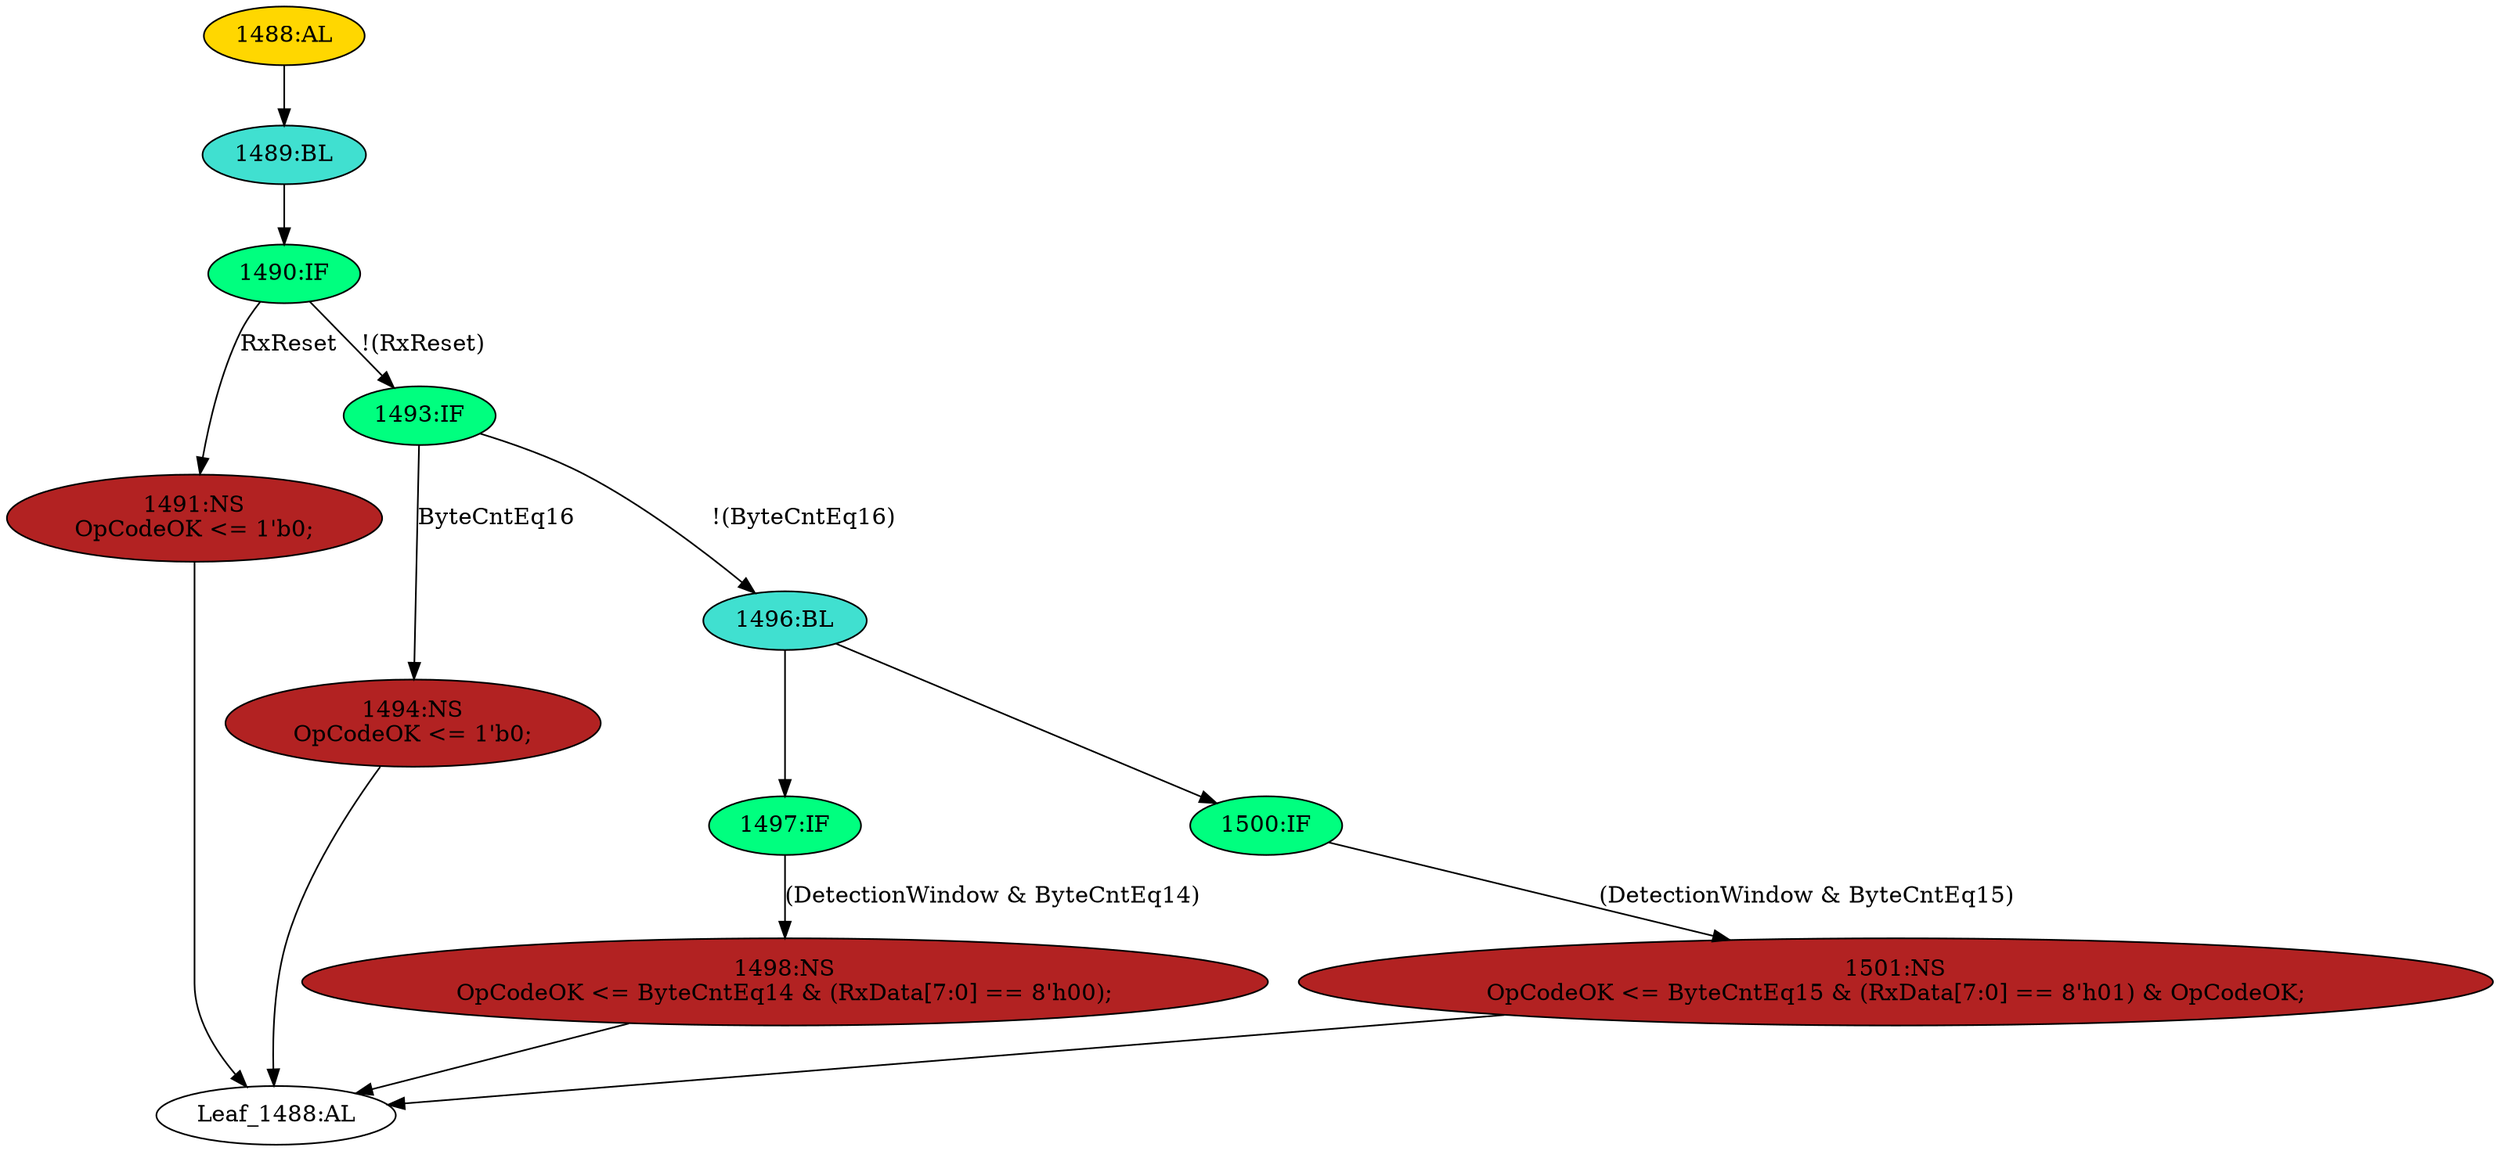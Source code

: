strict digraph "" {
	node [label="\N"];
	"1497:IF"	 [ast="<pyverilog.vparser.ast.IfStatement object at 0x7f37fb69a590>",
		fillcolor=springgreen,
		label="1497:IF",
		statements="[]",
		style=filled,
		typ=IfStatement];
	"1498:NS"	 [ast="<pyverilog.vparser.ast.NonblockingSubstitution object at 0x7f37fb69aa50>",
		fillcolor=firebrick,
		label="1498:NS
OpCodeOK <= ByteCntEq14 & (RxData[7:0] == 8'h00);",
		statements="[<pyverilog.vparser.ast.NonblockingSubstitution object at 0x7f37fb69aa50>]",
		style=filled,
		typ=NonblockingSubstitution];
	"1497:IF" -> "1498:NS"	 [cond="['DetectionWindow', 'ByteCntEq14']",
		label="(DetectionWindow & ByteCntEq14)",
		lineno=1497];
	"1500:IF"	 [ast="<pyverilog.vparser.ast.IfStatement object at 0x7f37fb6740d0>",
		fillcolor=springgreen,
		label="1500:IF",
		statements="[]",
		style=filled,
		typ=IfStatement];
	"1501:NS"	 [ast="<pyverilog.vparser.ast.NonblockingSubstitution object at 0x7f37fb674190>",
		fillcolor=firebrick,
		label="1501:NS
OpCodeOK <= ByteCntEq15 & (RxData[7:0] == 8'h01) & OpCodeOK;",
		statements="[<pyverilog.vparser.ast.NonblockingSubstitution object at 0x7f37fb674190>]",
		style=filled,
		typ=NonblockingSubstitution];
	"1500:IF" -> "1501:NS"	 [cond="['DetectionWindow', 'ByteCntEq15']",
		label="(DetectionWindow & ByteCntEq15)",
		lineno=1500];
	"1494:NS"	 [ast="<pyverilog.vparser.ast.NonblockingSubstitution object at 0x7f37fb687450>",
		fillcolor=firebrick,
		label="1494:NS
OpCodeOK <= 1'b0;",
		statements="[<pyverilog.vparser.ast.NonblockingSubstitution object at 0x7f37fb687450>]",
		style=filled,
		typ=NonblockingSubstitution];
	"Leaf_1488:AL"	 [def_var="['OpCodeOK']",
		label="Leaf_1488:AL"];
	"1494:NS" -> "Leaf_1488:AL"	 [cond="[]",
		lineno=None];
	"1491:NS"	 [ast="<pyverilog.vparser.ast.NonblockingSubstitution object at 0x7f37fb687890>",
		fillcolor=firebrick,
		label="1491:NS
OpCodeOK <= 1'b0;",
		statements="[<pyverilog.vparser.ast.NonblockingSubstitution object at 0x7f37fb687890>]",
		style=filled,
		typ=NonblockingSubstitution];
	"1491:NS" -> "Leaf_1488:AL"	 [cond="[]",
		lineno=None];
	"1489:BL"	 [ast="<pyverilog.vparser.ast.Block object at 0x7f37fb687750>",
		fillcolor=turquoise,
		label="1489:BL",
		statements="[]",
		style=filled,
		typ=Block];
	"1490:IF"	 [ast="<pyverilog.vparser.ast.IfStatement object at 0x7f37fb687790>",
		fillcolor=springgreen,
		label="1490:IF",
		statements="[]",
		style=filled,
		typ=IfStatement];
	"1489:BL" -> "1490:IF"	 [cond="[]",
		lineno=None];
	"1501:NS" -> "Leaf_1488:AL"	 [cond="[]",
		lineno=None];
	"1490:IF" -> "1491:NS"	 [cond="['RxReset']",
		label=RxReset,
		lineno=1490];
	"1493:IF"	 [ast="<pyverilog.vparser.ast.IfStatement object at 0x7f37fb6877d0>",
		fillcolor=springgreen,
		label="1493:IF",
		statements="[]",
		style=filled,
		typ=IfStatement];
	"1490:IF" -> "1493:IF"	 [cond="['RxReset']",
		label="!(RxReset)",
		lineno=1490];
	"1488:AL"	 [ast="<pyverilog.vparser.ast.Always object at 0x7f37fb6875d0>",
		clk_sens=False,
		fillcolor=gold,
		label="1488:AL",
		sens="['MRxClk', 'RxReset']",
		statements="[]",
		style=filled,
		typ=Always,
		use_var="['OpCodeOK', 'RxData', 'RxReset', 'ByteCntEq15', 'ByteCntEq14', 'DetectionWindow', 'ByteCntEq16']"];
	"1488:AL" -> "1489:BL"	 [cond="[]",
		lineno=None];
	"1498:NS" -> "Leaf_1488:AL"	 [cond="[]",
		lineno=None];
	"1496:BL"	 [ast="<pyverilog.vparser.ast.Block object at 0x7f37fb687810>",
		fillcolor=turquoise,
		label="1496:BL",
		statements="[]",
		style=filled,
		typ=Block];
	"1496:BL" -> "1497:IF"	 [cond="[]",
		lineno=None];
	"1496:BL" -> "1500:IF"	 [cond="[]",
		lineno=None];
	"1493:IF" -> "1494:NS"	 [cond="['ByteCntEq16']",
		label=ByteCntEq16,
		lineno=1493];
	"1493:IF" -> "1496:BL"	 [cond="['ByteCntEq16']",
		label="!(ByteCntEq16)",
		lineno=1493];
}
